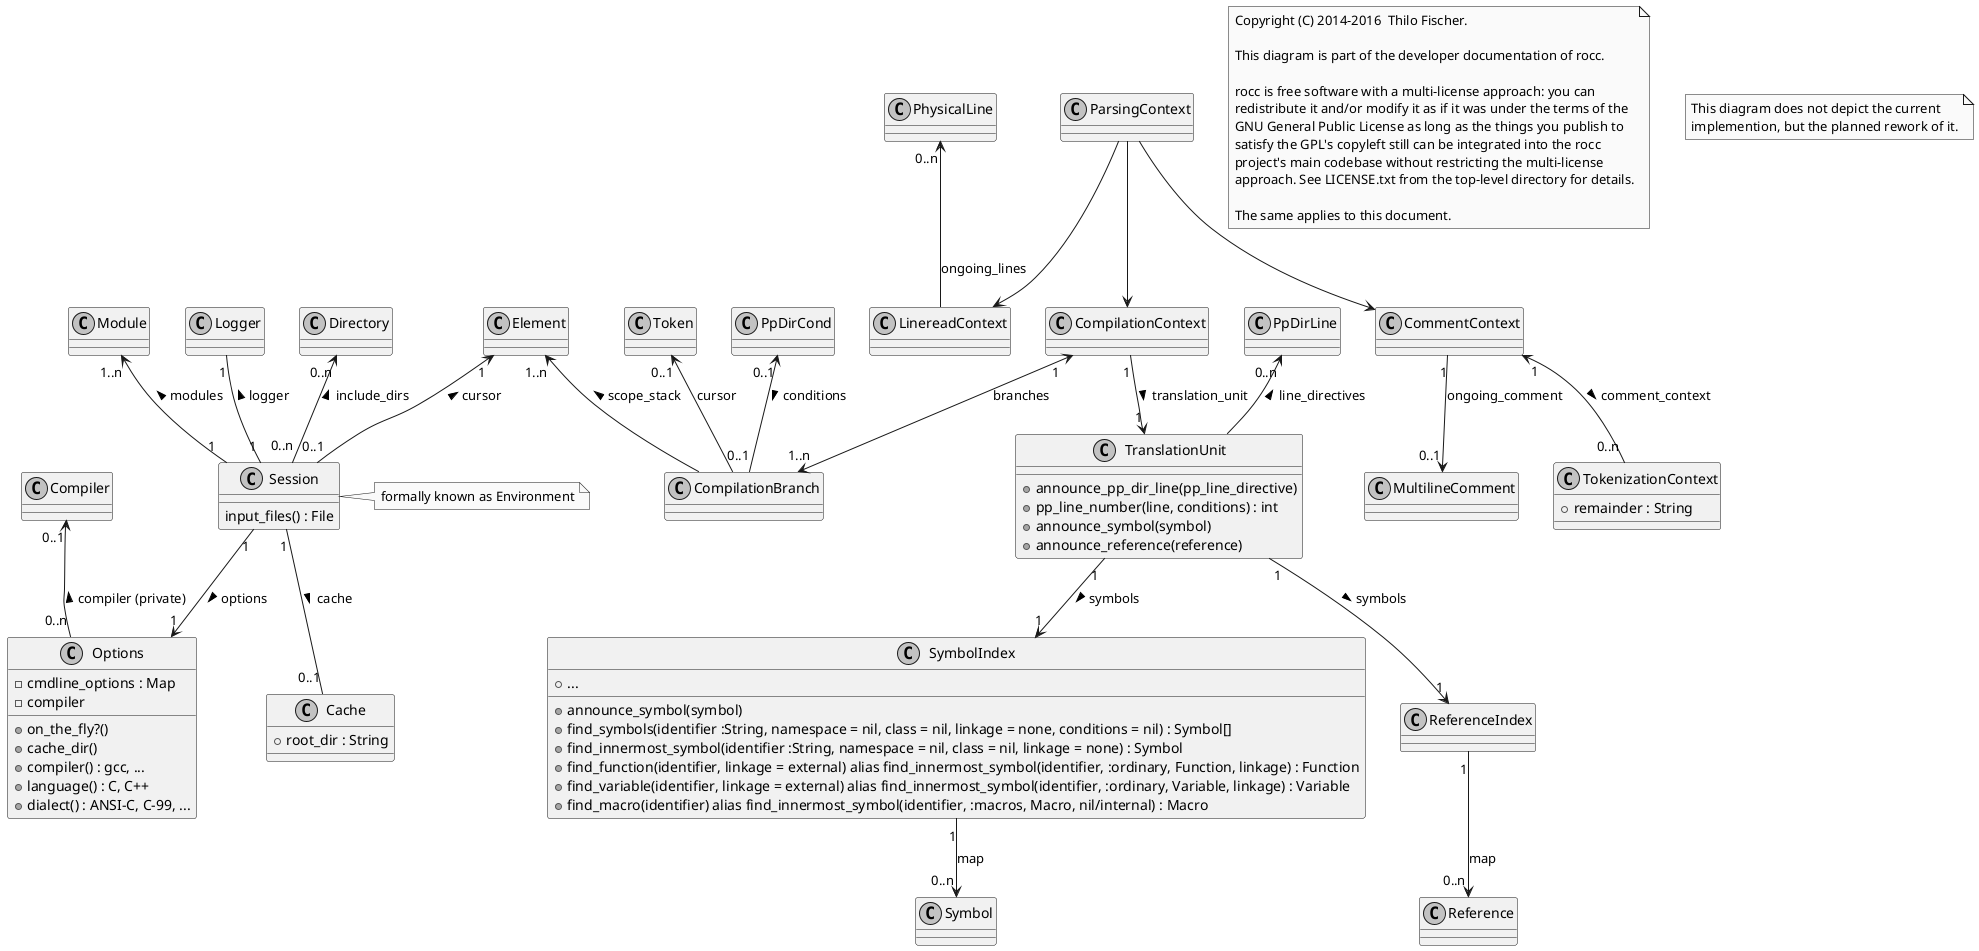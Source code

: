 @startuml

note as copyright_note
  Copyright (C) 2014-2016  Thilo Fischer.
  
  This diagram is part of the developer documentation of rocc.
 
  rocc is free software with a multi-license approach: you can
  redistribute it and/or modify it as if it was under the terms of the
  GNU General Public License as long as the things you publish to
  satisfy the GPL's copyleft still can be integrated into the rocc
  project's main codebase without restricting the multi-license
  approach. See LICENSE.txt from the top-level directory for details.
 
  The same applies to this document.
end note

skinparam monochrome true

note as N1
  This diagram does not depict the current
  implemention, but the planned rework of it.
end note

class Session {
  ' All the main_files of the translation units that make up the modules
  input_files() : File
}
note right: formally known as Environment
Logger "1" -- "1" Session : logger <
' From the Elements UML diagram
Element "1" <-- "0..1" Session : cursor <
Directory "0..n" <-- "0..n" Session : include_dirs <
Module "1..n" <-- "1" Session : modules <

class Options {
  + on_the_fly?()
  ' path to the cache directory, Session will create its cache from this
  + cache_dir()
  ' emulate a certain compilers command line argument processing (and possibly other behaviour)
  + compiler() : gcc, ...
  + language() : C, C++
  + dialect() : ANSI-C, C-99, ...
  - cmdline_options : Map
  - compiler
}
Session "1" --> "1" Options : options >
Compiler "0..1" <-- "0..n" Options : compiler (private) <

class Cache {
  + root_dir : String
}
' Normally it is 1--1, but cache multiplicity may be 0 for on-the-fly invokations
Session "1" -- "0..1" Cache : cache >

class ParsingContext {
}

ParsingContext --> LinereadContext
PhysicalLine "0..n" <-- LinereadContext : ongoing_lines

ParsingContext --> CommentContext
' Refers to a comment if the comment's beginning has already been parsed, but the comment's ending has not yet been found (e.g. block comments that span several lines)
CommentContext "1" --> "0..1" MultilineComment : ongoing_comment

ParsingContext --> CompilationContext
class CompilationContext {
}
CompilationContext "1" <--> "1..n" CompilationBranch : branches

class TokenizationContext {
' remaining charactres of current line to tokenize
+ remainder : String
}
CommentContext "1" <-- "0..n" TokenizationContext : comment_context >

' array of all preprocessing conditional branches chosen
PpDirCond "0..1" <-- "0..1" CompilationBranch : conditions >

Token "0..1" <-- CompilationBranch : cursor

' Which namespace, class, function, compound statement, etc. are we in at the current position in source code (formally known as expansion_stack)
Element "1..n" <-- CompilationBranch : scope_stack <

class TranslationUnit {
  + announce_pp_dir_line(pp_line_directive)
  + pp_line_number(line, conditions) : int
  + announce_symbol(symbol)
  + announce_reference(reference)
}
CompilationContext "1" --> "1" TranslationUnit : translation_unit >
PpDirLine "0..n" <-- TranslationUnit : line_directives <

class SymbolIndex {
+ announce_symbol(symbol)
+ find_symbols(identifier :String, namespace = nil, class = nil, linkage = none, conditions = nil) : Symbol[]
+ find_innermost_symbol(identifier :String, namespace = nil, class = nil, linkage = none) : Symbol
+ find_function(identifier, linkage = external) alias find_innermost_symbol(identifier, :ordinary, Function, linkage) : Function
+ find_variable(identifier, linkage = external) alias find_innermost_symbol(identifier, :ordinary, Variable, linkage) : Variable
+ find_macro(identifier) alias find_innermost_symbol(identifier, :macros, Macro, nil/internal) : Macro
+ ...
}
TranslationUnit "1" --> "1" SymbolIndex : symbols >
SymbolIndex "1" --> "0..n" Symbol : map

TranslationUnit "1" --> "1" ReferenceIndex : symbols >
ReferenceIndex "1" --> "0..n" Reference : map

@enduml